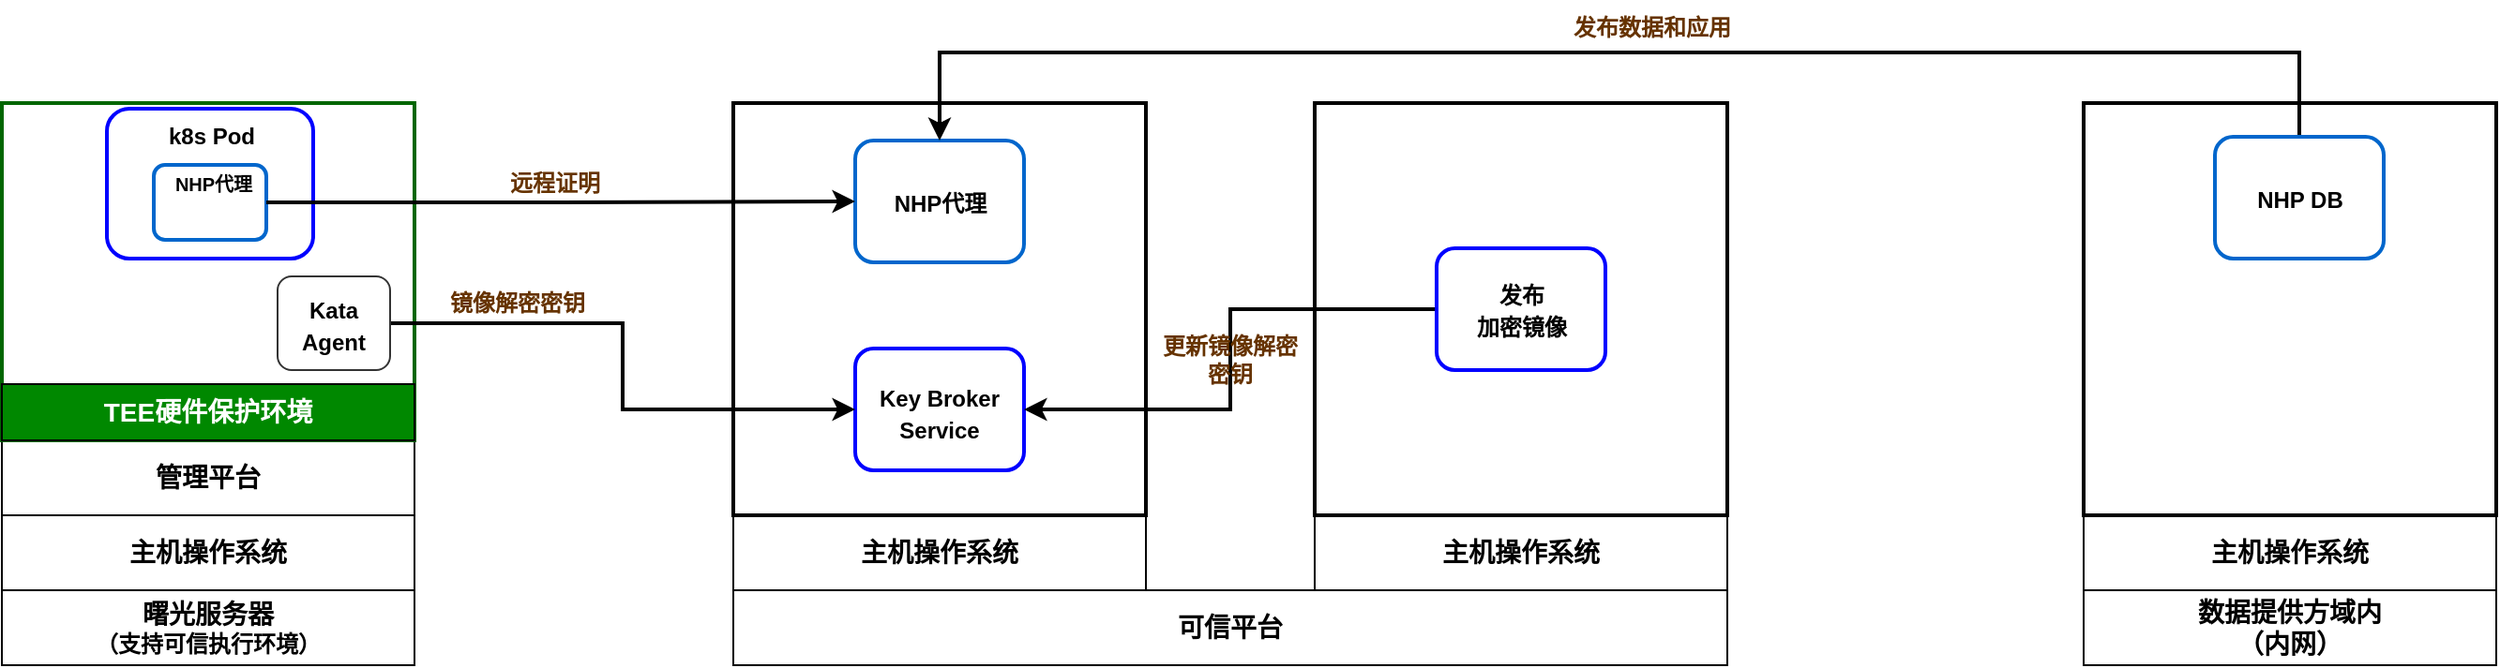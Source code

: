 <mxfile version="28.0.4">
  <diagram name="产品框架设计" id="Nt4wIiLlnSs3tbjxzQVT">
    <mxGraphModel dx="1828" dy="1007" grid="1" gridSize="10" guides="1" tooltips="1" connect="1" arrows="1" fold="1" page="1" pageScale="1" pageWidth="2336" pageHeight="1654" math="0" shadow="0">
      <root>
        <mxCell id="0" />
        <mxCell id="1" parent="0" />
        <mxCell id="S7CaQPIEn7JZbbPNb9Kr-1" value="&lt;font style=&quot;font-size: 14px;&quot;&gt;&lt;b&gt;曙光服务器&lt;/b&gt;&lt;/font&gt;&lt;div&gt;&lt;font style=&quot;font-size: 12px;&quot;&gt;&lt;b&gt;（支持可信执行环境）&lt;/b&gt;&lt;/font&gt;&lt;/div&gt;" style="rounded=0;whiteSpace=wrap;html=1;fillColor=none;" parent="1" vertex="1">
          <mxGeometry x="480" y="697" width="220" height="40" as="geometry" />
        </mxCell>
        <mxCell id="S7CaQPIEn7JZbbPNb9Kr-2" value="&lt;span style=&quot;font-size: 14px;&quot;&gt;&lt;b&gt;主机操作系统&lt;/b&gt;&lt;/span&gt;" style="rounded=0;whiteSpace=wrap;html=1;fillColor=none;" parent="1" vertex="1">
          <mxGeometry x="480" y="657" width="220" height="40" as="geometry" />
        </mxCell>
        <mxCell id="sAuVCd9SCb6oK_chuftu-1" value="&lt;span style=&quot;font-size: 14px;&quot;&gt;&lt;b&gt;管理平台&lt;/b&gt;&lt;/span&gt;" style="rounded=0;whiteSpace=wrap;html=1;fillColor=none;" parent="1" vertex="1">
          <mxGeometry x="480" y="617" width="220" height="40" as="geometry" />
        </mxCell>
        <mxCell id="sAuVCd9SCb6oK_chuftu-2" value="" style="rounded=0;whiteSpace=wrap;html=1;fillColor=none;strokeColor=#006600;strokeWidth=2;" parent="1" vertex="1">
          <mxGeometry x="480" y="437" width="220" height="180" as="geometry" />
        </mxCell>
        <mxCell id="sAuVCd9SCb6oK_chuftu-3" value="&lt;span style=&quot;font-size: 14px;&quot;&gt;&lt;b&gt;&lt;font style=&quot;color: rgb(255, 255, 255);&quot;&gt;TEE硬件保护环境&lt;/font&gt;&lt;/b&gt;&lt;/span&gt;" style="rounded=0;whiteSpace=wrap;html=1;fillColor=#008800;" parent="1" vertex="1">
          <mxGeometry x="480" y="587" width="220" height="30" as="geometry" />
        </mxCell>
        <mxCell id="sAuVCd9SCb6oK_chuftu-4" value="" style="rounded=1;whiteSpace=wrap;html=1;fillColor=none;strokeColor=#0000FF;strokeWidth=2;" parent="1" vertex="1">
          <mxGeometry x="536" y="440" width="110" height="80" as="geometry" />
        </mxCell>
        <mxCell id="sAuVCd9SCb6oK_chuftu-5" value="&lt;font style=&quot;font-size: 12px;&quot;&gt;&lt;b&gt;k8s Pod&lt;/b&gt;&lt;/font&gt;" style="text;html=1;align=center;verticalAlign=middle;whiteSpace=wrap;rounded=0;" parent="1" vertex="1">
          <mxGeometry x="557" y="440" width="70" height="30" as="geometry" />
        </mxCell>
        <mxCell id="sAuVCd9SCb6oK_chuftu-10" value="" style="group" parent="1" vertex="1" connectable="0">
          <mxGeometry x="561" y="470" width="60" height="41" as="geometry" />
        </mxCell>
        <mxCell id="sAuVCd9SCb6oK_chuftu-6" value="" style="shape=image;html=1;verticalAlign=top;verticalLabelPosition=bottom;labelBackgroundColor=#ffffff;imageAspect=0;aspect=fixed;image=https://icons.diagrams.net/icon-cache1/Social_Media-2656/social_media_social_media_logo_docker-527.svg" parent="sAuVCd9SCb6oK_chuftu-10" vertex="1">
          <mxGeometry x="21" y="17" width="24" height="24" as="geometry" />
        </mxCell>
        <mxCell id="sAuVCd9SCb6oK_chuftu-8" value="" style="rounded=1;whiteSpace=wrap;html=1;fillColor=none;strokeColor=#0066CC;strokeWidth=2;" parent="sAuVCd9SCb6oK_chuftu-10" vertex="1">
          <mxGeometry width="60" height="40" as="geometry" />
        </mxCell>
        <mxCell id="sAuVCd9SCb6oK_chuftu-9" value="&lt;font style=&quot;font-size: 10px;&quot;&gt;&lt;b style=&quot;&quot;&gt;NHP代理&lt;/b&gt;&lt;/font&gt;" style="text;html=1;align=center;verticalAlign=middle;whiteSpace=wrap;rounded=0;" parent="sAuVCd9SCb6oK_chuftu-10" vertex="1">
          <mxGeometry x="8" width="48" height="20" as="geometry" />
        </mxCell>
        <mxCell id="WrHtqx_JnAegKuw27bFA-1" value="&lt;span style=&quot;font-size: 14px;&quot;&gt;&lt;b&gt;可信平台&lt;/b&gt;&lt;/span&gt;" style="rounded=0;whiteSpace=wrap;html=1;fillColor=none;" vertex="1" parent="1">
          <mxGeometry x="870" y="697" width="530" height="40" as="geometry" />
        </mxCell>
        <mxCell id="WrHtqx_JnAegKuw27bFA-2" value="&lt;b style=&quot;font-size: 14px;&quot;&gt;主机操作系统&lt;/b&gt;" style="rounded=0;whiteSpace=wrap;html=1;fillColor=none;" vertex="1" parent="1">
          <mxGeometry x="870" y="657" width="220" height="40" as="geometry" />
        </mxCell>
        <mxCell id="WrHtqx_JnAegKuw27bFA-3" value="" style="rounded=0;whiteSpace=wrap;html=1;strokeWidth=2;fillColor=none;align=center;" vertex="1" parent="1">
          <mxGeometry x="870" y="437" width="220" height="220" as="geometry" />
        </mxCell>
        <mxCell id="WrHtqx_JnAegKuw27bFA-6" value="" style="rounded=1;whiteSpace=wrap;html=1;strokeWidth=2;fillColor=none;align=center;strokeColor=#0066CC;" vertex="1" parent="1">
          <mxGeometry x="935" y="457" width="90" height="65" as="geometry" />
        </mxCell>
        <mxCell id="WrHtqx_JnAegKuw27bFA-7" value="&lt;b&gt;&lt;font style=&quot;font-size: 12px;&quot;&gt;NHP代理&lt;/font&gt;&lt;/b&gt;" style="text;html=1;align=center;verticalAlign=middle;whiteSpace=wrap;rounded=1;fontSize=14;" vertex="1" parent="1">
          <mxGeometry x="942.5" y="475" width="75" height="30" as="geometry" />
        </mxCell>
        <mxCell id="WrHtqx_JnAegKuw27bFA-8" value="" style="rounded=1;whiteSpace=wrap;html=1;strokeWidth=2;fillColor=none;align=center;strokeColor=#0000FF;" vertex="1" parent="1">
          <mxGeometry x="935.0" y="568" width="90" height="65" as="geometry" />
        </mxCell>
        <mxCell id="WrHtqx_JnAegKuw27bFA-9" value="&lt;b&gt;&lt;font style=&quot;font-size: 12px;&quot;&gt;Key Broker Service&lt;/font&gt;&lt;/b&gt;" style="text;html=1;align=center;verticalAlign=middle;whiteSpace=wrap;rounded=1;fontSize=14;" vertex="1" parent="1">
          <mxGeometry x="945" y="587" width="70" height="30" as="geometry" />
        </mxCell>
        <mxCell id="WrHtqx_JnAegKuw27bFA-10" value="&lt;b style=&quot;font-size: 14px;&quot;&gt;主机操作系统&lt;/b&gt;" style="rounded=0;whiteSpace=wrap;html=1;fillColor=none;" vertex="1" parent="1">
          <mxGeometry x="1180" y="657" width="220" height="40" as="geometry" />
        </mxCell>
        <mxCell id="WrHtqx_JnAegKuw27bFA-11" value="" style="rounded=0;whiteSpace=wrap;html=1;strokeWidth=2;fillColor=none;align=center;" vertex="1" parent="1">
          <mxGeometry x="1180" y="437" width="220" height="220" as="geometry" />
        </mxCell>
        <mxCell id="WrHtqx_JnAegKuw27bFA-21" style="edgeStyle=orthogonalEdgeStyle;rounded=0;orthogonalLoop=1;jettySize=auto;html=1;exitX=0;exitY=0.5;exitDx=0;exitDy=0;entryX=1;entryY=0.5;entryDx=0;entryDy=0;strokeWidth=2;" edge="1" parent="1" source="WrHtqx_JnAegKuw27bFA-12" target="WrHtqx_JnAegKuw27bFA-8">
          <mxGeometry relative="1" as="geometry" />
        </mxCell>
        <mxCell id="WrHtqx_JnAegKuw27bFA-12" value="" style="rounded=1;whiteSpace=wrap;html=1;strokeWidth=2;fillColor=none;align=center;strokeColor=#0000FF;" vertex="1" parent="1">
          <mxGeometry x="1245.0" y="514.5" width="90" height="65" as="geometry" />
        </mxCell>
        <mxCell id="WrHtqx_JnAegKuw27bFA-13" value="&lt;span style=&quot;font-size: 12px;&quot;&gt;&lt;b&gt;发布&lt;/b&gt;&lt;/span&gt;&lt;div&gt;&lt;span style=&quot;font-size: 12px;&quot;&gt;&lt;b&gt;加密镜像&lt;/b&gt;&lt;/span&gt;&lt;/div&gt;" style="text;html=1;align=center;verticalAlign=middle;whiteSpace=wrap;rounded=1;fontSize=14;" vertex="1" parent="1">
          <mxGeometry x="1252.5" y="532" width="75" height="30" as="geometry" />
        </mxCell>
        <mxCell id="WrHtqx_JnAegKuw27bFA-19" style="edgeStyle=orthogonalEdgeStyle;rounded=0;orthogonalLoop=1;jettySize=auto;html=1;exitX=1;exitY=0.5;exitDx=0;exitDy=0;entryX=0;entryY=0.5;entryDx=0;entryDy=0;strokeWidth=2;" edge="1" parent="1" source="WrHtqx_JnAegKuw27bFA-14" target="WrHtqx_JnAegKuw27bFA-8">
          <mxGeometry relative="1" as="geometry" />
        </mxCell>
        <mxCell id="WrHtqx_JnAegKuw27bFA-14" value="" style="rounded=1;whiteSpace=wrap;html=1;strokeWidth=1;fillColor=none;align=center;strokeColor=#333333;" vertex="1" parent="1">
          <mxGeometry x="627" y="529.5" width="60" height="50" as="geometry" />
        </mxCell>
        <mxCell id="WrHtqx_JnAegKuw27bFA-15" value="&lt;b&gt;&lt;font style=&quot;font-size: 12px;&quot;&gt;Kata Agent&lt;/font&gt;&lt;/b&gt;" style="text;html=1;align=center;verticalAlign=middle;whiteSpace=wrap;rounded=1;fontSize=14;" vertex="1" parent="1">
          <mxGeometry x="632" y="539.5" width="50" height="30" as="geometry" />
        </mxCell>
        <mxCell id="WrHtqx_JnAegKuw27bFA-16" style="edgeStyle=orthogonalEdgeStyle;rounded=0;orthogonalLoop=1;jettySize=auto;html=1;exitX=1;exitY=0.5;exitDx=0;exitDy=0;entryX=0;entryY=0.5;entryDx=0;entryDy=0;strokeWidth=2;" edge="1" parent="1" source="sAuVCd9SCb6oK_chuftu-8" target="WrHtqx_JnAegKuw27bFA-6">
          <mxGeometry relative="1" as="geometry">
            <mxPoint x="930" y="490" as="targetPoint" />
          </mxGeometry>
        </mxCell>
        <mxCell id="WrHtqx_JnAegKuw27bFA-17" value="&lt;font style=&quot;font-size: 12px; color: rgb(102, 51, 0);&quot;&gt;&lt;b style=&quot;&quot;&gt;远程证明&lt;/b&gt;&lt;/font&gt;" style="text;html=1;align=center;verticalAlign=middle;whiteSpace=wrap;rounded=0;" vertex="1" parent="1">
          <mxGeometry x="740" y="465" width="70" height="30" as="geometry" />
        </mxCell>
        <mxCell id="WrHtqx_JnAegKuw27bFA-20" value="&lt;font style=&quot;font-size: 12px; color: rgb(102, 51, 0);&quot;&gt;&lt;b style=&quot;&quot;&gt;镜像解密密钥&lt;/b&gt;&lt;/font&gt;" style="text;html=1;align=center;verticalAlign=middle;whiteSpace=wrap;rounded=0;" vertex="1" parent="1">
          <mxGeometry x="715" y="529" width="80" height="30" as="geometry" />
        </mxCell>
        <mxCell id="WrHtqx_JnAegKuw27bFA-22" value="&lt;font style=&quot;font-size: 12px; color: rgb(102, 51, 0);&quot;&gt;&lt;b style=&quot;&quot;&gt;更新镜像解密密钥&lt;/b&gt;&lt;/font&gt;" style="text;html=1;align=center;verticalAlign=middle;whiteSpace=wrap;rounded=0;" vertex="1" parent="1">
          <mxGeometry x="1095" y="558.5" width="80" height="30" as="geometry" />
        </mxCell>
        <mxCell id="WrHtqx_JnAegKuw27bFA-24" value="&lt;span style=&quot;font-size: 14px;&quot;&gt;&lt;b&gt;数据提供方域内&lt;/b&gt;&lt;/span&gt;&lt;div&gt;&lt;span style=&quot;font-size: 14px;&quot;&gt;&lt;b&gt;（内网）&lt;/b&gt;&lt;/span&gt;&lt;/div&gt;" style="rounded=0;whiteSpace=wrap;html=1;fillColor=none;" vertex="1" parent="1">
          <mxGeometry x="1590" y="697" width="220" height="40" as="geometry" />
        </mxCell>
        <mxCell id="WrHtqx_JnAegKuw27bFA-25" value="&lt;b style=&quot;font-size: 14px;&quot;&gt;主机操作系统&lt;/b&gt;" style="rounded=0;whiteSpace=wrap;html=1;fillColor=none;" vertex="1" parent="1">
          <mxGeometry x="1590" y="657" width="220" height="40" as="geometry" />
        </mxCell>
        <mxCell id="WrHtqx_JnAegKuw27bFA-26" value="" style="rounded=0;whiteSpace=wrap;html=1;strokeWidth=2;fillColor=none;align=center;" vertex="1" parent="1">
          <mxGeometry x="1590" y="437" width="220" height="220" as="geometry" />
        </mxCell>
        <mxCell id="WrHtqx_JnAegKuw27bFA-29" style="edgeStyle=orthogonalEdgeStyle;rounded=0;orthogonalLoop=1;jettySize=auto;html=1;exitX=0.5;exitY=0;exitDx=0;exitDy=0;entryX=0.5;entryY=0;entryDx=0;entryDy=0;strokeWidth=2;" edge="1" parent="1" source="WrHtqx_JnAegKuw27bFA-27" target="WrHtqx_JnAegKuw27bFA-6">
          <mxGeometry relative="1" as="geometry">
            <Array as="points">
              <mxPoint x="1705" y="410" />
              <mxPoint x="980" y="410" />
            </Array>
          </mxGeometry>
        </mxCell>
        <mxCell id="WrHtqx_JnAegKuw27bFA-27" value="" style="rounded=1;whiteSpace=wrap;html=1;strokeWidth=2;fillColor=none;align=center;strokeColor=#0066CC;" vertex="1" parent="1">
          <mxGeometry x="1660" y="455" width="90" height="65" as="geometry" />
        </mxCell>
        <mxCell id="WrHtqx_JnAegKuw27bFA-28" value="&lt;b&gt;&lt;font style=&quot;font-size: 12px;&quot;&gt;NHP DB&lt;/font&gt;&lt;/b&gt;" style="text;html=1;align=center;verticalAlign=middle;whiteSpace=wrap;rounded=1;fontSize=14;" vertex="1" parent="1">
          <mxGeometry x="1667.5" y="473" width="75" height="30" as="geometry" />
        </mxCell>
        <mxCell id="WrHtqx_JnAegKuw27bFA-30" value="&lt;font style=&quot;font-size: 12px; color: rgb(102, 51, 0);&quot;&gt;&lt;b style=&quot;&quot;&gt;发布数据和应用&lt;/b&gt;&lt;/font&gt;" style="text;html=1;align=center;verticalAlign=middle;whiteSpace=wrap;rounded=0;" vertex="1" parent="1">
          <mxGeometry x="1300" y="382" width="120" height="30" as="geometry" />
        </mxCell>
      </root>
    </mxGraphModel>
  </diagram>
</mxfile>
